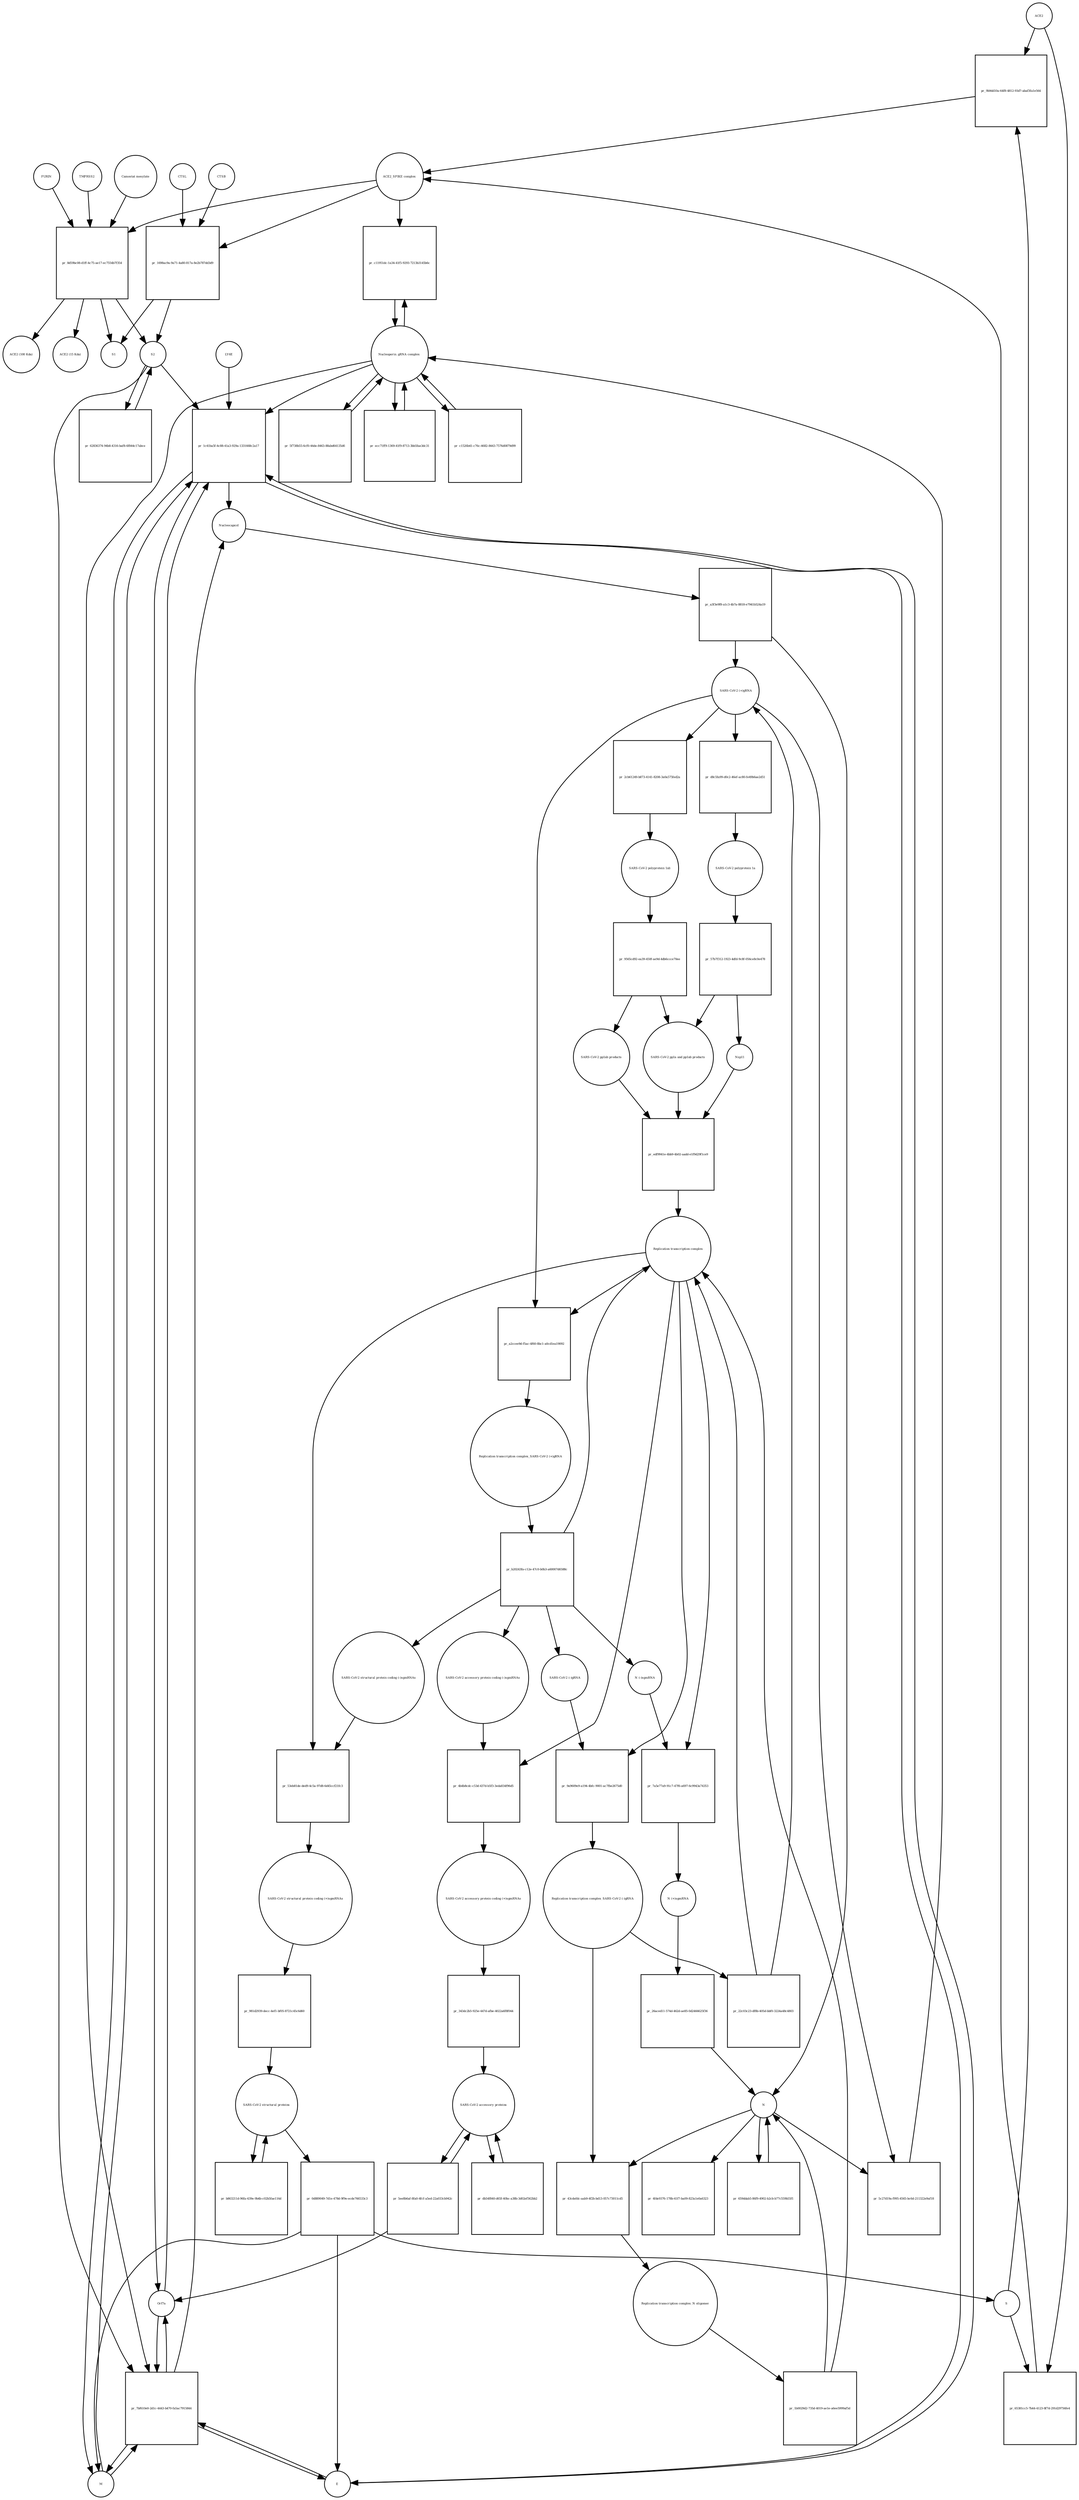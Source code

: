 strict digraph  {
ACE2 [annotation="", bipartite=0, cls=macromolecule, fontsize=4, label=ACE2, shape=circle];
"pr_9b9dd10a-64f8-4812-93d7-abaf3fa1e564" [annotation="", bipartite=1, cls=process, fontsize=4, label="pr_9b9dd10a-64f8-4812-93d7-abaf3fa1e564", shape=square];
"ACE2_SPIKE complex" [annotation="", bipartite=0, cls=complex, fontsize=4, label="ACE2_SPIKE complex", shape=circle];
S [annotation="", bipartite=0, cls="macromolecule multimer", fontsize=4, label=S, shape=circle];
"Nucleoporin_gRNA complex " [annotation="", bipartite=0, cls=complex, fontsize=4, label="Nucleoporin_gRNA complex ", shape=circle];
"pr_c11951dc-1a34-41f5-9293-7213b3145b6c" [annotation="", bipartite=1, cls=process, fontsize=4, label="pr_c11951dc-1a34-41f5-9293-7213b3145b6c", shape=square];
"pr_1698ac9a-9a71-4a80-817a-8e2b787dd3d9" [annotation="", bipartite=1, cls=process, fontsize=4, label="pr_1698ac9a-9a71-4a80-817a-8e2b787dd3d9", shape=square];
S2 [annotation="", bipartite=0, cls=macromolecule, fontsize=4, label=S2, shape=circle];
CTSB [annotation="", bipartite=0, cls=macromolecule, fontsize=4, label=CTSB, shape=circle];
CTSL [annotation="", bipartite=0, cls=macromolecule, fontsize=4, label=CTSL, shape=circle];
S1 [annotation="", bipartite=0, cls=macromolecule, fontsize=4, label=S1, shape=circle];
"pr_65381cc5-7b44-4123-8f7d-291d29756fe4" [annotation="", bipartite=1, cls=process, fontsize=4, label="pr_65381cc5-7b44-4123-8f7d-291d29756fe4", shape=square];
"pr_1c41ba5f-4c88-41a3-929a-1331668c2a17" [annotation="", bipartite=1, cls=process, fontsize=4, label="pr_1c41ba5f-4c88-41a3-929a-1331668c2a17", shape=square];
Nucleocapsid [annotation="", bipartite=0, cls=complex, fontsize=4, label=Nucleocapsid, shape=circle];
LY6E [annotation="", bipartite=0, cls=macromolecule, fontsize=4, label=LY6E, shape=circle];
Orf7a [annotation="", bipartite=0, cls=macromolecule, fontsize=4, label=Orf7a, shape=circle];
E [annotation="", bipartite=0, cls=macromolecule, fontsize=4, label=E, shape=circle];
M [annotation="", bipartite=0, cls=macromolecule, fontsize=4, label=M, shape=circle];
"pr_7bf610e0-2d1c-4443-b470-fa5ac7915844" [annotation="", bipartite=1, cls=process, fontsize=4, label="pr_7bf610e0-2d1c-4443-b470-fa5ac7915844", shape=square];
"pr_a3f3e9f8-a1c3-4b7a-8818-e7941b524a19" [annotation="", bipartite=1, cls=process, fontsize=4, label="pr_a3f3e9f8-a1c3-4b7a-8818-e7941b524a19", shape=square];
" SARS-CoV-2 (+)gRNA" [annotation="", bipartite=0, cls="nucleic acid feature", fontsize=4, label=" SARS-CoV-2 (+)gRNA", shape=circle];
N [annotation="", bipartite=0, cls="macromolecule multimer", fontsize=4, label=N, shape=circle];
"SARS-CoV-2 polyprotein 1ab" [annotation="", bipartite=0, cls=macromolecule, fontsize=4, label="SARS-CoV-2 polyprotein 1ab", shape=circle];
"pr_9565cd92-ea39-450f-ae9d-4db6ccce70ee" [annotation="", bipartite=1, cls=process, fontsize=4, label="pr_9565cd92-ea39-450f-ae9d-4db6ccce70ee", shape=square];
"SARS-CoV-2 pp1a and pp1ab products" [annotation="", bipartite=0, cls=complex, fontsize=4, label="SARS-CoV-2 pp1a and pp1ab products", shape=circle];
"SARS-CoV-2 pp1ab products" [annotation="", bipartite=0, cls=complex, fontsize=4, label="SARS-CoV-2 pp1ab products", shape=circle];
"SARS-CoV-2 polyprotein 1a" [annotation="", bipartite=0, cls=macromolecule, fontsize=4, label="SARS-CoV-2 polyprotein 1a", shape=circle];
"pr_57b7f312-1923-4dfd-9c8f-056ce8c0e478" [annotation="", bipartite=1, cls=process, fontsize=4, label="pr_57b7f312-1923-4dfd-9c8f-056ce8c0e478", shape=square];
Nsp11 [annotation="", bipartite=0, cls=macromolecule, fontsize=4, label=Nsp11, shape=circle];
"pr_5f738b55-6cf0-44de-8463-88abd64135d6" [annotation="", bipartite=1, cls=process, fontsize=4, label="pr_5f738b55-6cf0-44de-8463-88abd64135d6", shape=square];
"pr_ecc71ff9-1369-41f9-8713-3bb5fae3dc31" [annotation="", bipartite=1, cls=process, fontsize=4, label="pr_ecc71ff9-1369-41f9-8713-3bb5fae3dc31", shape=square];
"SARS-CoV-2 structural proteins" [annotation="", bipartite=0, cls=complex, fontsize=4, label="SARS-CoV-2 structural proteins", shape=circle];
"pr_0d889049-7d1e-478d-9f9e-ecde766533c3" [annotation="", bipartite=1, cls=process, fontsize=4, label="pr_0d889049-7d1e-478d-9f9e-ecde766533c3", shape=square];
"Replication transcription complex_SARS-CoV-2 (-)gRNA" [annotation="", bipartite=0, cls=complex, fontsize=4, label="Replication transcription complex_SARS-CoV-2 (-)gRNA", shape=circle];
"pr_43cdefdc-aab9-4f2b-bd13-057c73011cd5" [annotation="", bipartite=1, cls=process, fontsize=4, label="pr_43cdefdc-aab9-4f2b-bd13-057c73011cd5", shape=square];
"Replication transcription complex_N oligomer" [annotation="", bipartite=0, cls=complex, fontsize=4, label="Replication transcription complex_N oligomer", shape=circle];
"pr_4fde9376-178b-41f7-ba09-823a1e0a6323" [annotation="", bipartite=1, cls=process, fontsize=4, label="pr_4fde9376-178b-41f7-ba09-823a1e0a6323", shape=square];
"SARS-CoV-2 accessory proteins" [annotation="", bipartite=0, cls=complex, fontsize=4, label="SARS-CoV-2 accessory proteins", shape=circle];
"pr_db54f840-d65f-40bc-a38b-3d02ef562bb2" [annotation="", bipartite=1, cls=process, fontsize=4, label="pr_db54f840-d65f-40bc-a38b-3d02ef562bb2", shape=square];
"pr_b863211d-96fa-439e-9b4b-c02b5fae116d" [annotation="", bipartite=1, cls=process, fontsize=4, label="pr_b863211d-96fa-439e-9b4b-c02b5fae116d", shape=square];
"pr_1b0029d2-735d-4019-ae1e-a6ee5999af5d" [annotation="", bipartite=1, cls=process, fontsize=4, label="pr_1b0029d2-735d-4019-ae1e-a6ee5999af5d", shape=square];
"Replication transcription complex" [annotation="", bipartite=0, cls=complex, fontsize=4, label="Replication transcription complex", shape=circle];
"pr_659ddab5-86f9-4902-b2cb-b77c559b55f1" [annotation="", bipartite=1, cls=process, fontsize=4, label="pr_659ddab5-86f9-4902-b2cb-b77c559b55f1", shape=square];
"pr_edf9941e-4bb9-4b02-aadd-e1f9d29f1ce9" [annotation="", bipartite=1, cls=process, fontsize=4, label="pr_edf9941e-4bb9-4b02-aadd-e1f9d29f1ce9", shape=square];
"SARS-CoV-2 accessory protein coding (-)sgmRNAs" [annotation="", bipartite=0, cls=complex, fontsize=4, label="SARS-CoV-2 accessory protein coding (-)sgmRNAs", shape=circle];
"pr_4b4b8cdc-c53d-437d-b5f3-3eda834f96d5" [annotation="", bipartite=1, cls=process, fontsize=4, label="pr_4b4b8cdc-c53d-437d-b5f3-3eda834f96d5", shape=square];
"SARS-CoV-2 accessory protein coding (+)sgmRNAs" [annotation="", bipartite=0, cls=complex, fontsize=4, label="SARS-CoV-2 accessory protein coding (+)sgmRNAs", shape=circle];
"SARS-CoV-2 structural protein coding (-)sgmRNAs" [annotation="", bipartite=0, cls=complex, fontsize=4, label="SARS-CoV-2 structural protein coding (-)sgmRNAs", shape=circle];
"pr_53eb81de-ded9-4c5a-97d8-6d45ccf21fc3" [annotation="", bipartite=1, cls=process, fontsize=4, label="pr_53eb81de-ded9-4c5a-97d8-6d45ccf21fc3", shape=square];
"SARS-CoV-2 structural protein coding (+)sgmRNAs" [annotation="", bipartite=0, cls=complex, fontsize=4, label="SARS-CoV-2 structural protein coding (+)sgmRNAs", shape=circle];
"N (-)sgmRNA" [annotation="", bipartite=0, cls="nucleic acid feature", fontsize=4, label="N (-)sgmRNA", shape=circle];
"pr_7a5e77a9-91c7-47f6-a697-6c9943a74353" [annotation="", bipartite=1, cls=process, fontsize=4, label="pr_7a5e77a9-91c7-47f6-a697-6c9943a74353", shape=square];
"N (+)sgmRNA" [annotation="", bipartite=0, cls="nucleic acid feature", fontsize=4, label="N (+)sgmRNA", shape=circle];
"pr_26aced11-574d-462d-ae85-0d2466625f36" [annotation="", bipartite=1, cls=process, fontsize=4, label="pr_26aced11-574d-462d-ae85-0d2466625f36", shape=square];
"Replication transcription complex_SARS-CoV-2 (+)gRNA" [annotation="", bipartite=0, cls=complex, fontsize=4, label="Replication transcription complex_SARS-CoV-2 (+)gRNA", shape=circle];
"pr_b20243fa-c12e-47c0-b0b3-a60007d6588c" [annotation="", bipartite=1, cls=process, fontsize=4, label="pr_b20243fa-c12e-47c0-b0b3-a60007d6588c", shape=square];
" SARS-CoV-2 (-)gRNA" [annotation="", bipartite=0, cls="nucleic acid feature", fontsize=4, label=" SARS-CoV-2 (-)gRNA", shape=circle];
"pr_d8c5fa99-d0c2-46ef-ac80-fe49b6ae2d51" [annotation="", bipartite=1, cls=process, fontsize=4, label="pr_d8c5fa99-d0c2-46ef-ac80-fe49b6ae2d51", shape=square];
"pr_2cb61249-b873-4141-8208-3a0a575fed2a" [annotation="", bipartite=1, cls=process, fontsize=4, label="pr_2cb61249-b873-4141-8208-3a0a575fed2a", shape=square];
"pr_343dc2b5-925e-447d-afbe-4022a6f8f044" [annotation="", bipartite=1, cls=process, fontsize=4, label="pr_343dc2b5-925e-447d-afbe-4022a6f8f044", shape=square];
"pr_981d2939-decc-4ef1-bf05-8721c45c6d60" [annotation="", bipartite=1, cls=process, fontsize=4, label="pr_981d2939-decc-4ef1-bf05-8721c45c6d60", shape=square];
"pr_9a9609e9-a194-4bfc-9001-ac7fbe2675d0" [annotation="", bipartite=1, cls=process, fontsize=4, label="pr_9a9609e9-a194-4bfc-9001-ac7fbe2675d0", shape=square];
"pr_5c27d19a-f995-4565-bc6d-211322e9af18" [annotation="", bipartite=1, cls=process, fontsize=4, label="pr_5c27d19a-f995-4565-bc6d-211322e9af18", shape=square];
"pr_c1526b41-c76c-4682-8443-7576d0879d99" [annotation="", bipartite=1, cls=process, fontsize=4, label="pr_c1526b41-c76c-4682-8443-7576d0879d99", shape=square];
"pr_5ee8b6af-8fa0-4fcf-a5ed-22a033cb942c" [annotation="", bipartite=1, cls=process, fontsize=4, label="pr_5ee8b6af-8fa0-4fcf-a5ed-22a033cb942c", shape=square];
"pr_8d59bc08-d1ff-4c75-ae17-ec7554b7f354" [annotation="", bipartite=1, cls=process, fontsize=4, label="pr_8d59bc08-d1ff-4c75-ae17-ec7554b7f354", shape=square];
FURIN [annotation="", bipartite=0, cls=macromolecule, fontsize=4, label=FURIN, shape=circle];
TMPRSS2 [annotation="", bipartite=0, cls=macromolecule, fontsize=4, label=TMPRSS2, shape=circle];
"Camostat mesylate" [annotation="urn_miriam_pubchem.compound_2536", bipartite=0, cls="simple chemical", fontsize=4, label="Camostat mesylate", shape=circle];
"ACE2 (100 Kda)" [annotation="", bipartite=0, cls=macromolecule, fontsize=4, label="ACE2 (100 Kda)", shape=circle];
"ACE2 (15 Kda)" [annotation="", bipartite=0, cls=macromolecule, fontsize=4, label="ACE2 (15 Kda)", shape=circle];
"pr_62836374-94b8-4316-baf8-6f844c17abce" [annotation="", bipartite=1, cls=process, fontsize=4, label="pr_62836374-94b8-4316-baf8-6f844c17abce", shape=square];
"pr_a2ccee9d-f5ac-4f60-8bc1-a0cd1ea19092" [annotation="", bipartite=1, cls=process, fontsize=4, label="pr_a2ccee9d-f5ac-4f60-8bc1-a0cd1ea19092", shape=square];
"pr_22c03c23-df8b-405d-bbf0-3224a48c4803" [annotation="", bipartite=1, cls=process, fontsize=4, label="pr_22c03c23-df8b-405d-bbf0-3224a48c4803", shape=square];
ACE2 -> "pr_9b9dd10a-64f8-4812-93d7-abaf3fa1e564"  [annotation="", interaction_type=consumption];
ACE2 -> "pr_65381cc5-7b44-4123-8f7d-291d29756fe4"  [annotation="", interaction_type=consumption];
"pr_9b9dd10a-64f8-4812-93d7-abaf3fa1e564" -> "ACE2_SPIKE complex"  [annotation="", interaction_type=production];
"ACE2_SPIKE complex" -> "pr_c11951dc-1a34-41f5-9293-7213b3145b6c"  [annotation="urn_miriam_pubmed_32142651|urn_miriam_pubmed_32094589", interaction_type=stimulation];
"ACE2_SPIKE complex" -> "pr_1698ac9a-9a71-4a80-817a-8e2b787dd3d9"  [annotation="", interaction_type=consumption];
"ACE2_SPIKE complex" -> "pr_8d59bc08-d1ff-4c75-ae17-ec7554b7f354"  [annotation="", interaction_type=consumption];
S -> "pr_9b9dd10a-64f8-4812-93d7-abaf3fa1e564"  [annotation="", interaction_type=consumption];
S -> "pr_65381cc5-7b44-4123-8f7d-291d29756fe4"  [annotation="", interaction_type=consumption];
"Nucleoporin_gRNA complex " -> "pr_c11951dc-1a34-41f5-9293-7213b3145b6c"  [annotation="", interaction_type=consumption];
"Nucleoporin_gRNA complex " -> "pr_1c41ba5f-4c88-41a3-929a-1331668c2a17"  [annotation="", interaction_type=consumption];
"Nucleoporin_gRNA complex " -> "pr_7bf610e0-2d1c-4443-b470-fa5ac7915844"  [annotation="", interaction_type=consumption];
"Nucleoporin_gRNA complex " -> "pr_5f738b55-6cf0-44de-8463-88abd64135d6"  [annotation="", interaction_type=consumption];
"Nucleoporin_gRNA complex " -> "pr_ecc71ff9-1369-41f9-8713-3bb5fae3dc31"  [annotation="", interaction_type=consumption];
"Nucleoporin_gRNA complex " -> "pr_c1526b41-c76c-4682-8443-7576d0879d99"  [annotation="", interaction_type=consumption];
"pr_c11951dc-1a34-41f5-9293-7213b3145b6c" -> "Nucleoporin_gRNA complex "  [annotation="", interaction_type=production];
"pr_1698ac9a-9a71-4a80-817a-8e2b787dd3d9" -> S2  [annotation="", interaction_type=production];
"pr_1698ac9a-9a71-4a80-817a-8e2b787dd3d9" -> S1  [annotation="", interaction_type=production];
S2 -> "pr_1c41ba5f-4c88-41a3-929a-1331668c2a17"  [annotation="urn_miriam_doi_10.1101%2F2020.03.05.979260|urn_miriam_doi_10.1101%2F2020.04.02.021469", interaction_type=stimulation];
S2 -> "pr_7bf610e0-2d1c-4443-b470-fa5ac7915844"  [annotation="", interaction_type=stimulation];
S2 -> "pr_62836374-94b8-4316-baf8-6f844c17abce"  [annotation="", interaction_type=consumption];
CTSB -> "pr_1698ac9a-9a71-4a80-817a-8e2b787dd3d9"  [annotation=urn_miriam_pubmed_32142651, interaction_type=catalysis];
CTSL -> "pr_1698ac9a-9a71-4a80-817a-8e2b787dd3d9"  [annotation=urn_miriam_pubmed_32142651, interaction_type=catalysis];
"pr_65381cc5-7b44-4123-8f7d-291d29756fe4" -> "ACE2_SPIKE complex"  [annotation="", interaction_type=production];
"pr_1c41ba5f-4c88-41a3-929a-1331668c2a17" -> Nucleocapsid  [annotation="", interaction_type=production];
"pr_1c41ba5f-4c88-41a3-929a-1331668c2a17" -> Orf7a  [annotation="", interaction_type=production];
"pr_1c41ba5f-4c88-41a3-929a-1331668c2a17" -> E  [annotation="", interaction_type=production];
"pr_1c41ba5f-4c88-41a3-929a-1331668c2a17" -> M  [annotation="", interaction_type=production];
Nucleocapsid -> "pr_a3f3e9f8-a1c3-4b7a-8818-e7941b524a19"  [annotation="", interaction_type=consumption];
LY6E -> "pr_1c41ba5f-4c88-41a3-929a-1331668c2a17"  [annotation="urn_miriam_doi_10.1101%2F2020.03.05.979260|urn_miriam_doi_10.1101%2F2020.04.02.021469", interaction_type=inhibition];
Orf7a -> "pr_1c41ba5f-4c88-41a3-929a-1331668c2a17"  [annotation="", interaction_type=consumption];
Orf7a -> "pr_7bf610e0-2d1c-4443-b470-fa5ac7915844"  [annotation="", interaction_type=consumption];
E -> "pr_1c41ba5f-4c88-41a3-929a-1331668c2a17"  [annotation="", interaction_type=consumption];
E -> "pr_7bf610e0-2d1c-4443-b470-fa5ac7915844"  [annotation="", interaction_type=consumption];
M -> "pr_1c41ba5f-4c88-41a3-929a-1331668c2a17"  [annotation="", interaction_type=consumption];
M -> "pr_7bf610e0-2d1c-4443-b470-fa5ac7915844"  [annotation="", interaction_type=consumption];
"pr_7bf610e0-2d1c-4443-b470-fa5ac7915844" -> Nucleocapsid  [annotation="", interaction_type=production];
"pr_7bf610e0-2d1c-4443-b470-fa5ac7915844" -> E  [annotation="", interaction_type=production];
"pr_7bf610e0-2d1c-4443-b470-fa5ac7915844" -> M  [annotation="", interaction_type=production];
"pr_7bf610e0-2d1c-4443-b470-fa5ac7915844" -> Orf7a  [annotation="", interaction_type=production];
"pr_a3f3e9f8-a1c3-4b7a-8818-e7941b524a19" -> " SARS-CoV-2 (+)gRNA"  [annotation="", interaction_type=production];
"pr_a3f3e9f8-a1c3-4b7a-8818-e7941b524a19" -> N  [annotation="", interaction_type=production];
" SARS-CoV-2 (+)gRNA" -> "pr_d8c5fa99-d0c2-46ef-ac80-fe49b6ae2d51"  [annotation="", interaction_type=consumption];
" SARS-CoV-2 (+)gRNA" -> "pr_2cb61249-b873-4141-8208-3a0a575fed2a"  [annotation="", interaction_type=consumption];
" SARS-CoV-2 (+)gRNA" -> "pr_5c27d19a-f995-4565-bc6d-211322e9af18"  [annotation="", interaction_type=consumption];
" SARS-CoV-2 (+)gRNA" -> "pr_a2ccee9d-f5ac-4f60-8bc1-a0cd1ea19092"  [annotation="", interaction_type=consumption];
N -> "pr_43cdefdc-aab9-4f2b-bd13-057c73011cd5"  [annotation="", interaction_type=consumption];
N -> "pr_4fde9376-178b-41f7-ba09-823a1e0a6323"  [annotation="", interaction_type=consumption];
N -> "pr_659ddab5-86f9-4902-b2cb-b77c559b55f1"  [annotation="", interaction_type=consumption];
N -> "pr_5c27d19a-f995-4565-bc6d-211322e9af18"  [annotation="", interaction_type=consumption];
"SARS-CoV-2 polyprotein 1ab" -> "pr_9565cd92-ea39-450f-ae9d-4db6ccce70ee"  [annotation=urn_miriam_pubmed_31226023, interaction_type=catalysis];
"pr_9565cd92-ea39-450f-ae9d-4db6ccce70ee" -> "SARS-CoV-2 pp1a and pp1ab products"  [annotation="", interaction_type=production];
"pr_9565cd92-ea39-450f-ae9d-4db6ccce70ee" -> "SARS-CoV-2 pp1ab products"  [annotation="", interaction_type=production];
"SARS-CoV-2 pp1a and pp1ab products" -> "pr_edf9941e-4bb9-4b02-aadd-e1f9d29f1ce9"  [annotation="", interaction_type=consumption];
"SARS-CoV-2 pp1ab products" -> "pr_edf9941e-4bb9-4b02-aadd-e1f9d29f1ce9"  [annotation="", interaction_type=consumption];
"SARS-CoV-2 polyprotein 1a" -> "pr_57b7f312-1923-4dfd-9c8f-056ce8c0e478"  [annotation=urn_miriam_pubmed_31226023, interaction_type=catalysis];
"pr_57b7f312-1923-4dfd-9c8f-056ce8c0e478" -> "SARS-CoV-2 pp1a and pp1ab products"  [annotation="", interaction_type=production];
"pr_57b7f312-1923-4dfd-9c8f-056ce8c0e478" -> Nsp11  [annotation="", interaction_type=production];
Nsp11 -> "pr_edf9941e-4bb9-4b02-aadd-e1f9d29f1ce9"  [annotation="", interaction_type=consumption];
"pr_5f738b55-6cf0-44de-8463-88abd64135d6" -> "Nucleoporin_gRNA complex "  [annotation="", interaction_type=production];
"pr_ecc71ff9-1369-41f9-8713-3bb5fae3dc31" -> "Nucleoporin_gRNA complex "  [annotation="", interaction_type=production];
"SARS-CoV-2 structural proteins" -> "pr_0d889049-7d1e-478d-9f9e-ecde766533c3"  [annotation="", interaction_type=consumption];
"SARS-CoV-2 structural proteins" -> "pr_b863211d-96fa-439e-9b4b-c02b5fae116d"  [annotation="", interaction_type=consumption];
"pr_0d889049-7d1e-478d-9f9e-ecde766533c3" -> M  [annotation="", interaction_type=production];
"pr_0d889049-7d1e-478d-9f9e-ecde766533c3" -> E  [annotation="", interaction_type=production];
"pr_0d889049-7d1e-478d-9f9e-ecde766533c3" -> S  [annotation="", interaction_type=production];
"Replication transcription complex_SARS-CoV-2 (-)gRNA" -> "pr_43cdefdc-aab9-4f2b-bd13-057c73011cd5"  [annotation="", interaction_type=consumption];
"Replication transcription complex_SARS-CoV-2 (-)gRNA" -> "pr_22c03c23-df8b-405d-bbf0-3224a48c4803"  [annotation="", interaction_type=consumption];
"pr_43cdefdc-aab9-4f2b-bd13-057c73011cd5" -> "Replication transcription complex_N oligomer"  [annotation="", interaction_type=production];
"Replication transcription complex_N oligomer" -> "pr_1b0029d2-735d-4019-ae1e-a6ee5999af5d"  [annotation="", interaction_type=consumption];
"SARS-CoV-2 accessory proteins" -> "pr_db54f840-d65f-40bc-a38b-3d02ef562bb2"  [annotation="", interaction_type=consumption];
"SARS-CoV-2 accessory proteins" -> "pr_5ee8b6af-8fa0-4fcf-a5ed-22a033cb942c"  [annotation="", interaction_type=consumption];
"pr_db54f840-d65f-40bc-a38b-3d02ef562bb2" -> "SARS-CoV-2 accessory proteins"  [annotation="", interaction_type=production];
"pr_b863211d-96fa-439e-9b4b-c02b5fae116d" -> "SARS-CoV-2 structural proteins"  [annotation="", interaction_type=production];
"pr_1b0029d2-735d-4019-ae1e-a6ee5999af5d" -> "Replication transcription complex"  [annotation="", interaction_type=production];
"pr_1b0029d2-735d-4019-ae1e-a6ee5999af5d" -> N  [annotation="", interaction_type=production];
"Replication transcription complex" -> "pr_4b4b8cdc-c53d-437d-b5f3-3eda834f96d5"  [annotation="", interaction_type="necessary stimulation"];
"Replication transcription complex" -> "pr_53eb81de-ded9-4c5a-97d8-6d45ccf21fc3"  [annotation="", interaction_type="necessary stimulation"];
"Replication transcription complex" -> "pr_7a5e77a9-91c7-47f6-a697-6c9943a74353"  [annotation="", interaction_type="necessary stimulation"];
"Replication transcription complex" -> "pr_9a9609e9-a194-4bfc-9001-ac7fbe2675d0"  [annotation="", interaction_type=consumption];
"Replication transcription complex" -> "pr_a2ccee9d-f5ac-4f60-8bc1-a0cd1ea19092"  [annotation="", interaction_type=consumption];
"pr_659ddab5-86f9-4902-b2cb-b77c559b55f1" -> N  [annotation="", interaction_type=production];
"pr_edf9941e-4bb9-4b02-aadd-e1f9d29f1ce9" -> "Replication transcription complex"  [annotation="", interaction_type=production];
"SARS-CoV-2 accessory protein coding (-)sgmRNAs" -> "pr_4b4b8cdc-c53d-437d-b5f3-3eda834f96d5"  [annotation="", interaction_type=consumption];
"pr_4b4b8cdc-c53d-437d-b5f3-3eda834f96d5" -> "SARS-CoV-2 accessory protein coding (+)sgmRNAs"  [annotation="", interaction_type=production];
"SARS-CoV-2 accessory protein coding (+)sgmRNAs" -> "pr_343dc2b5-925e-447d-afbe-4022a6f8f044"  [annotation="", interaction_type=consumption];
"SARS-CoV-2 structural protein coding (-)sgmRNAs" -> "pr_53eb81de-ded9-4c5a-97d8-6d45ccf21fc3"  [annotation="", interaction_type=consumption];
"pr_53eb81de-ded9-4c5a-97d8-6d45ccf21fc3" -> "SARS-CoV-2 structural protein coding (+)sgmRNAs"  [annotation="", interaction_type=production];
"SARS-CoV-2 structural protein coding (+)sgmRNAs" -> "pr_981d2939-decc-4ef1-bf05-8721c45c6d60"  [annotation="", interaction_type=consumption];
"N (-)sgmRNA" -> "pr_7a5e77a9-91c7-47f6-a697-6c9943a74353"  [annotation="", interaction_type=consumption];
"pr_7a5e77a9-91c7-47f6-a697-6c9943a74353" -> "N (+)sgmRNA"  [annotation="", interaction_type=production];
"N (+)sgmRNA" -> "pr_26aced11-574d-462d-ae85-0d2466625f36"  [annotation="", interaction_type=consumption];
"pr_26aced11-574d-462d-ae85-0d2466625f36" -> N  [annotation="", interaction_type=production];
"Replication transcription complex_SARS-CoV-2 (+)gRNA" -> "pr_b20243fa-c12e-47c0-b0b3-a60007d6588c"  [annotation="", interaction_type=consumption];
"pr_b20243fa-c12e-47c0-b0b3-a60007d6588c" -> " SARS-CoV-2 (-)gRNA"  [annotation="", interaction_type=production];
"pr_b20243fa-c12e-47c0-b0b3-a60007d6588c" -> "SARS-CoV-2 accessory protein coding (-)sgmRNAs"  [annotation="", interaction_type=production];
"pr_b20243fa-c12e-47c0-b0b3-a60007d6588c" -> "SARS-CoV-2 structural protein coding (-)sgmRNAs"  [annotation="", interaction_type=production];
"pr_b20243fa-c12e-47c0-b0b3-a60007d6588c" -> "N (-)sgmRNA"  [annotation="", interaction_type=production];
"pr_b20243fa-c12e-47c0-b0b3-a60007d6588c" -> "Replication transcription complex"  [annotation="", interaction_type=production];
" SARS-CoV-2 (-)gRNA" -> "pr_9a9609e9-a194-4bfc-9001-ac7fbe2675d0"  [annotation="", interaction_type=consumption];
"pr_d8c5fa99-d0c2-46ef-ac80-fe49b6ae2d51" -> "SARS-CoV-2 polyprotein 1a"  [annotation="", interaction_type=production];
"pr_2cb61249-b873-4141-8208-3a0a575fed2a" -> "SARS-CoV-2 polyprotein 1ab"  [annotation="", interaction_type=production];
"pr_343dc2b5-925e-447d-afbe-4022a6f8f044" -> "SARS-CoV-2 accessory proteins"  [annotation="", interaction_type=production];
"pr_981d2939-decc-4ef1-bf05-8721c45c6d60" -> "SARS-CoV-2 structural proteins"  [annotation="", interaction_type=production];
"pr_9a9609e9-a194-4bfc-9001-ac7fbe2675d0" -> "Replication transcription complex_SARS-CoV-2 (-)gRNA"  [annotation="", interaction_type=production];
"pr_5c27d19a-f995-4565-bc6d-211322e9af18" -> "Nucleoporin_gRNA complex "  [annotation="", interaction_type=production];
"pr_c1526b41-c76c-4682-8443-7576d0879d99" -> "Nucleoporin_gRNA complex "  [annotation="", interaction_type=production];
"pr_5ee8b6af-8fa0-4fcf-a5ed-22a033cb942c" -> "SARS-CoV-2 accessory proteins"  [annotation="", interaction_type=production];
"pr_5ee8b6af-8fa0-4fcf-a5ed-22a033cb942c" -> Orf7a  [annotation="", interaction_type=production];
"pr_8d59bc08-d1ff-4c75-ae17-ec7554b7f354" -> S2  [annotation="", interaction_type=production];
"pr_8d59bc08-d1ff-4c75-ae17-ec7554b7f354" -> "ACE2 (100 Kda)"  [annotation="", interaction_type=production];
"pr_8d59bc08-d1ff-4c75-ae17-ec7554b7f354" -> S1  [annotation="", interaction_type=production];
"pr_8d59bc08-d1ff-4c75-ae17-ec7554b7f354" -> "ACE2 (15 Kda)"  [annotation="", interaction_type=production];
FURIN -> "pr_8d59bc08-d1ff-4c75-ae17-ec7554b7f354"  [annotation="", interaction_type=catalysis];
TMPRSS2 -> "pr_8d59bc08-d1ff-4c75-ae17-ec7554b7f354"  [annotation="", interaction_type=catalysis];
"Camostat mesylate" -> "pr_8d59bc08-d1ff-4c75-ae17-ec7554b7f354"  [annotation="", interaction_type=inhibition];
"pr_62836374-94b8-4316-baf8-6f844c17abce" -> S2  [annotation="", interaction_type=production];
"pr_a2ccee9d-f5ac-4f60-8bc1-a0cd1ea19092" -> "Replication transcription complex_SARS-CoV-2 (+)gRNA"  [annotation="", interaction_type=production];
"pr_22c03c23-df8b-405d-bbf0-3224a48c4803" -> " SARS-CoV-2 (+)gRNA"  [annotation="", interaction_type=production];
"pr_22c03c23-df8b-405d-bbf0-3224a48c4803" -> "Replication transcription complex"  [annotation="", interaction_type=production];
}
